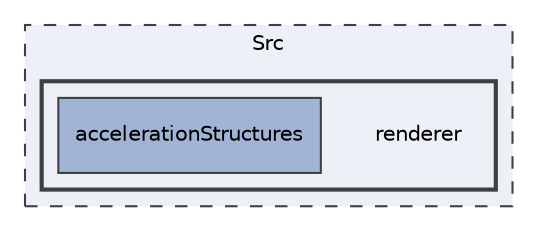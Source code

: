 digraph "C:/Users/jonas/Desktop/GraphicsEngineVulkan/Src/renderer"
{
 // INTERACTIVE_SVG=YES
 // LATEX_PDF_SIZE
  bgcolor="transparent";
  edge [fontname="Helvetica",fontsize="10",labelfontname="Helvetica",labelfontsize="10"];
  node [fontname="Helvetica",fontsize="10",shape=record];
  compound=true
  subgraph clusterdir_413f4e031a85da0d68269c6fd2f76e1c {
    graph [ bgcolor="#edf0f7", pencolor="grey25", style="filled,dashed,", label="Src", fontname="Helvetica", fontsize="10", URL="dir_413f4e031a85da0d68269c6fd2f76e1c.html"]
  subgraph clusterdir_110bf15beb781d7cd423359a55b6cfac {
    graph [ bgcolor="#edf0f7", pencolor="grey25", style="filled,bold,", label="", fontname="Helvetica", fontsize="10", URL="dir_110bf15beb781d7cd423359a55b6cfac.html"]
    dir_110bf15beb781d7cd423359a55b6cfac [shape=plaintext, label="renderer"];
  dir_bf926a1fb28b46e3f8295a09133bb9ce [shape=box, label="accelerationStructures", style="filled,", fillcolor="#a2b4d6", color="grey25", URL="dir_bf926a1fb28b46e3f8295a09133bb9ce.html"];
  }
  }
}
